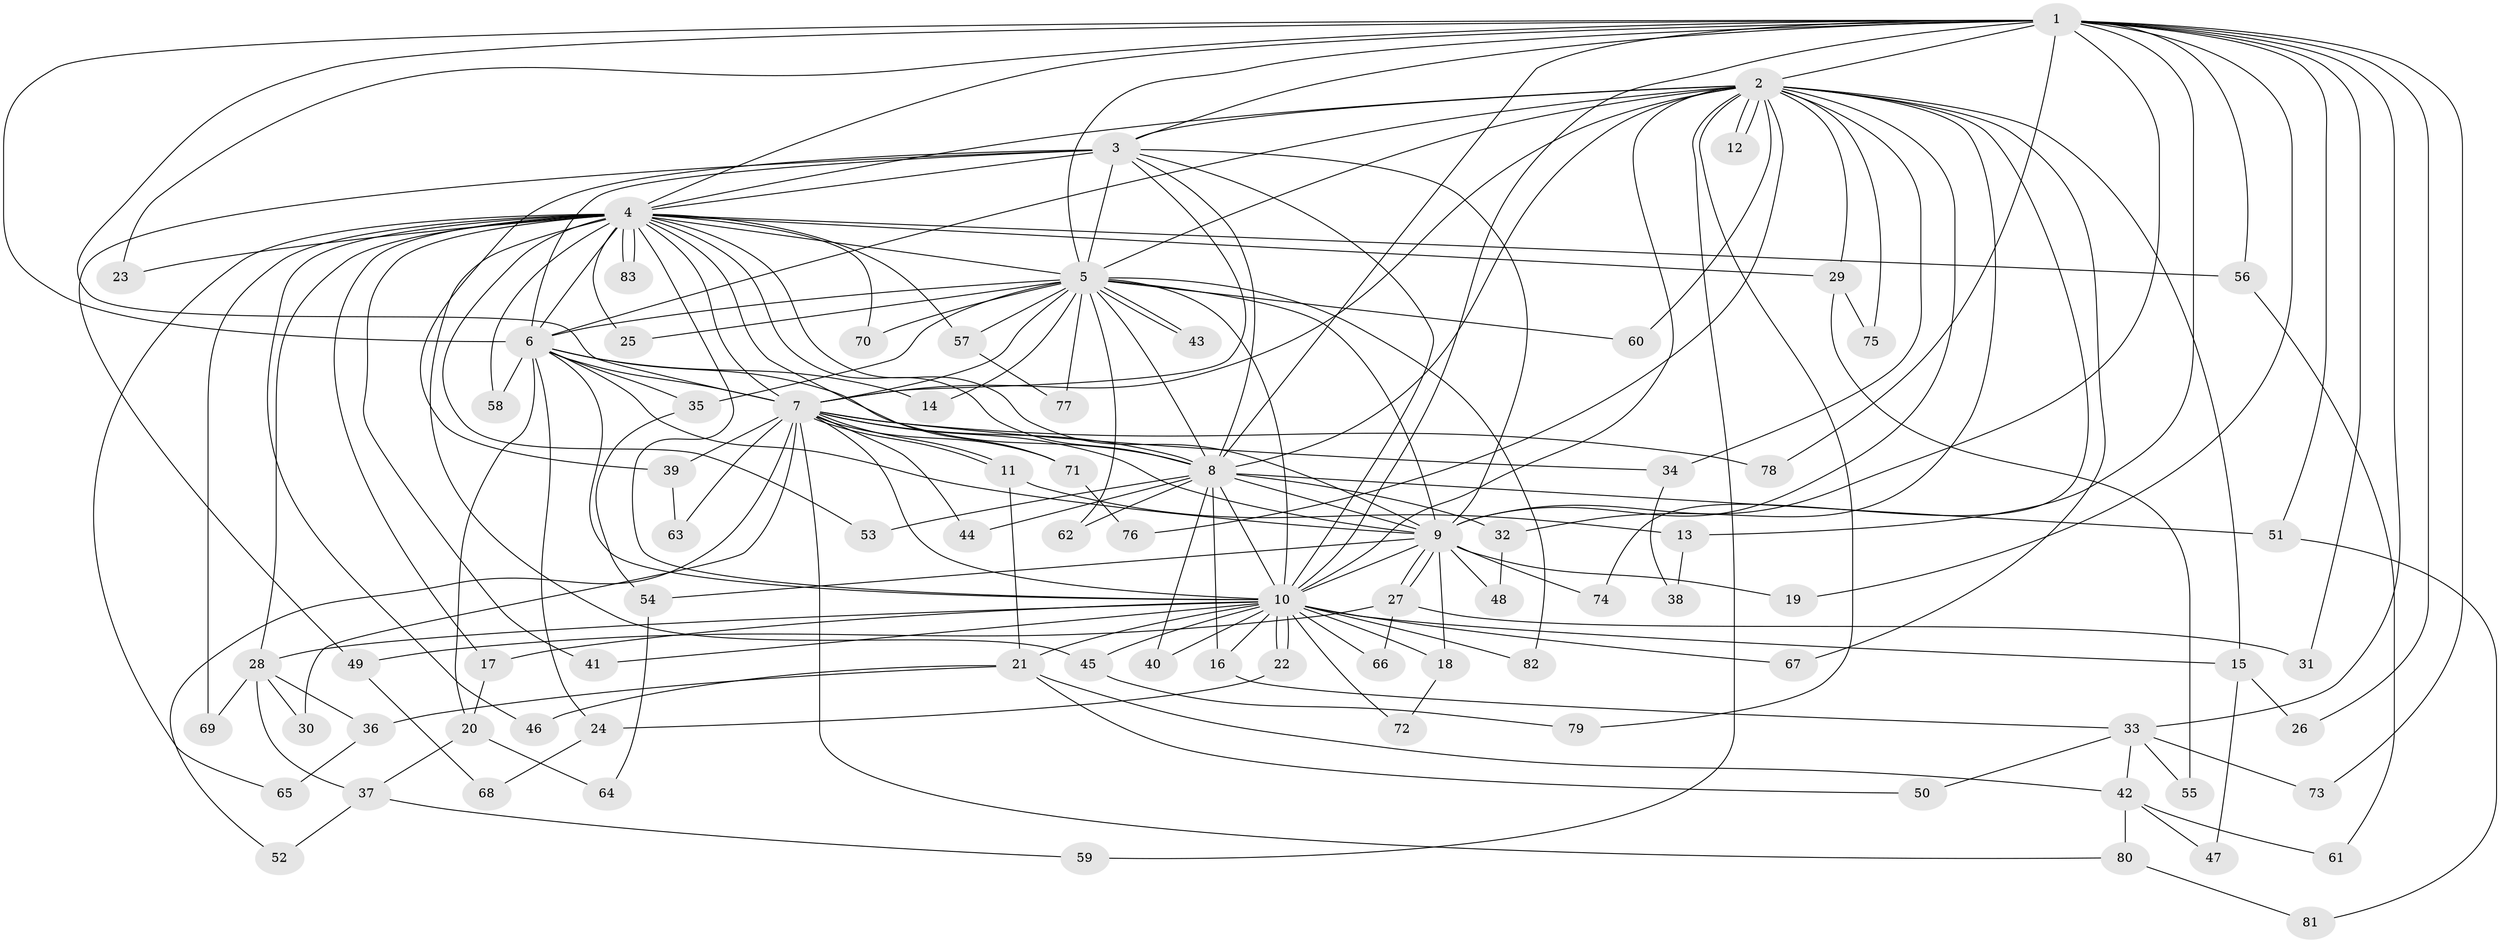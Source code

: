// Generated by graph-tools (version 1.1) at 2025/25/03/09/25 03:25:47]
// undirected, 83 vertices, 191 edges
graph export_dot {
graph [start="1"]
  node [color=gray90,style=filled];
  1;
  2;
  3;
  4;
  5;
  6;
  7;
  8;
  9;
  10;
  11;
  12;
  13;
  14;
  15;
  16;
  17;
  18;
  19;
  20;
  21;
  22;
  23;
  24;
  25;
  26;
  27;
  28;
  29;
  30;
  31;
  32;
  33;
  34;
  35;
  36;
  37;
  38;
  39;
  40;
  41;
  42;
  43;
  44;
  45;
  46;
  47;
  48;
  49;
  50;
  51;
  52;
  53;
  54;
  55;
  56;
  57;
  58;
  59;
  60;
  61;
  62;
  63;
  64;
  65;
  66;
  67;
  68;
  69;
  70;
  71;
  72;
  73;
  74;
  75;
  76;
  77;
  78;
  79;
  80;
  81;
  82;
  83;
  1 -- 2;
  1 -- 3;
  1 -- 4;
  1 -- 5;
  1 -- 6;
  1 -- 7;
  1 -- 8;
  1 -- 9;
  1 -- 10;
  1 -- 13;
  1 -- 19;
  1 -- 23;
  1 -- 26;
  1 -- 31;
  1 -- 33;
  1 -- 51;
  1 -- 56;
  1 -- 73;
  1 -- 78;
  2 -- 3;
  2 -- 4;
  2 -- 5;
  2 -- 6;
  2 -- 7;
  2 -- 8;
  2 -- 9;
  2 -- 10;
  2 -- 12;
  2 -- 12;
  2 -- 15;
  2 -- 29;
  2 -- 32;
  2 -- 34;
  2 -- 59;
  2 -- 60;
  2 -- 67;
  2 -- 74;
  2 -- 75;
  2 -- 76;
  2 -- 79;
  3 -- 4;
  3 -- 5;
  3 -- 6;
  3 -- 7;
  3 -- 8;
  3 -- 9;
  3 -- 10;
  3 -- 39;
  3 -- 49;
  4 -- 5;
  4 -- 6;
  4 -- 7;
  4 -- 8;
  4 -- 9;
  4 -- 10;
  4 -- 17;
  4 -- 23;
  4 -- 25;
  4 -- 28;
  4 -- 29;
  4 -- 41;
  4 -- 45;
  4 -- 46;
  4 -- 53;
  4 -- 56;
  4 -- 57;
  4 -- 58;
  4 -- 65;
  4 -- 69;
  4 -- 70;
  4 -- 71;
  4 -- 83;
  4 -- 83;
  5 -- 6;
  5 -- 7;
  5 -- 8;
  5 -- 9;
  5 -- 10;
  5 -- 14;
  5 -- 25;
  5 -- 35;
  5 -- 43;
  5 -- 43;
  5 -- 57;
  5 -- 60;
  5 -- 62;
  5 -- 70;
  5 -- 77;
  5 -- 82;
  6 -- 7;
  6 -- 8;
  6 -- 9;
  6 -- 10;
  6 -- 14;
  6 -- 20;
  6 -- 24;
  6 -- 35;
  6 -- 58;
  7 -- 8;
  7 -- 9;
  7 -- 10;
  7 -- 11;
  7 -- 11;
  7 -- 30;
  7 -- 34;
  7 -- 39;
  7 -- 44;
  7 -- 52;
  7 -- 63;
  7 -- 71;
  7 -- 78;
  7 -- 80;
  8 -- 9;
  8 -- 10;
  8 -- 16;
  8 -- 32;
  8 -- 40;
  8 -- 44;
  8 -- 51;
  8 -- 53;
  8 -- 62;
  9 -- 10;
  9 -- 18;
  9 -- 19;
  9 -- 27;
  9 -- 27;
  9 -- 48;
  9 -- 54;
  9 -- 74;
  10 -- 15;
  10 -- 16;
  10 -- 17;
  10 -- 18;
  10 -- 21;
  10 -- 22;
  10 -- 22;
  10 -- 28;
  10 -- 40;
  10 -- 41;
  10 -- 45;
  10 -- 66;
  10 -- 67;
  10 -- 72;
  10 -- 82;
  11 -- 13;
  11 -- 21;
  13 -- 38;
  15 -- 26;
  15 -- 47;
  16 -- 33;
  17 -- 20;
  18 -- 72;
  20 -- 37;
  20 -- 64;
  21 -- 36;
  21 -- 42;
  21 -- 46;
  21 -- 50;
  22 -- 24;
  24 -- 68;
  27 -- 31;
  27 -- 49;
  27 -- 66;
  28 -- 30;
  28 -- 36;
  28 -- 37;
  28 -- 69;
  29 -- 55;
  29 -- 75;
  32 -- 48;
  33 -- 42;
  33 -- 50;
  33 -- 55;
  33 -- 73;
  34 -- 38;
  35 -- 54;
  36 -- 65;
  37 -- 52;
  37 -- 59;
  39 -- 63;
  42 -- 47;
  42 -- 61;
  42 -- 80;
  45 -- 79;
  49 -- 68;
  51 -- 81;
  54 -- 64;
  56 -- 61;
  57 -- 77;
  71 -- 76;
  80 -- 81;
}
